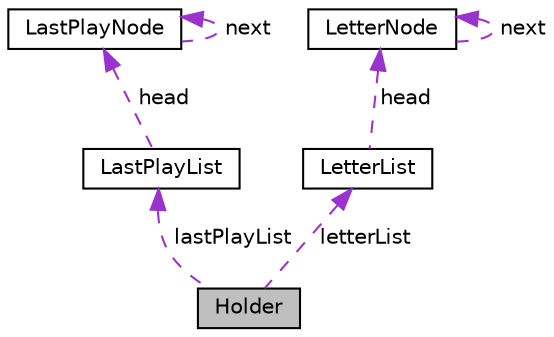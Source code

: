 digraph "Holder"
{
  edge [fontname="Helvetica",fontsize="10",labelfontname="Helvetica",labelfontsize="10"];
  node [fontname="Helvetica",fontsize="10",shape=record];
  Node1 [label="Holder",height=0.2,width=0.4,color="black", fillcolor="grey75", style="filled", fontcolor="black"];
  Node2 -> Node1 [dir="back",color="darkorchid3",fontsize="10",style="dashed",label=" lastPlayList" ,fontname="Helvetica"];
  Node2 [label="LastPlayList",height=0.2,width=0.4,color="black", fillcolor="white", style="filled",URL="$classLastPlayList.html"];
  Node3 -> Node2 [dir="back",color="darkorchid3",fontsize="10",style="dashed",label=" head" ,fontname="Helvetica"];
  Node3 [label="LastPlayNode",height=0.2,width=0.4,color="black", fillcolor="white", style="filled",URL="$classLastPlayNode.html"];
  Node3 -> Node3 [dir="back",color="darkorchid3",fontsize="10",style="dashed",label=" next" ,fontname="Helvetica"];
  Node4 -> Node1 [dir="back",color="darkorchid3",fontsize="10",style="dashed",label=" letterList" ,fontname="Helvetica"];
  Node4 [label="LetterList",height=0.2,width=0.4,color="black", fillcolor="white", style="filled",URL="$classLetterList.html"];
  Node5 -> Node4 [dir="back",color="darkorchid3",fontsize="10",style="dashed",label=" head" ,fontname="Helvetica"];
  Node5 [label="LetterNode",height=0.2,width=0.4,color="black", fillcolor="white", style="filled",URL="$classLetterNode.html"];
  Node5 -> Node5 [dir="back",color="darkorchid3",fontsize="10",style="dashed",label=" next" ,fontname="Helvetica"];
}
